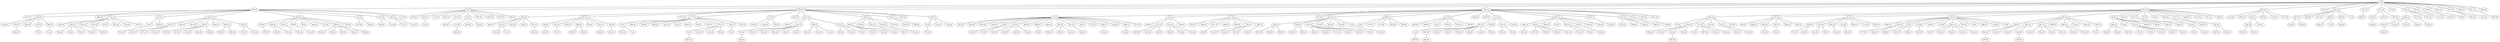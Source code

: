 graph{
"210 (1)" -- "417 (4)";
"21 (2)" -- "185 (5)";
"13 (3)" -- "201 (4)";
"63 (2)" -- "199 (5)";
"168 (3)" -- "362 (4)";
"3 (2)" -- "139 (5)";
"291 (3)" -- "145 (4)";
"254 (2)" -- "31 (5)";
"90 (3)" -- "497 (4)";
"119 (2)" -- "86 (5)";
"22 (3)" -- "329 (4)";
"149 (2)" -- "129 (5)";
"400 (3)" -- "267 (4)";
"51 (2)" -- "379 (5)";
"407 (3)" -- "412 (4)";
"18 (4)" -- "157 (5)";
"22 (3)" -- "337 (4)";
"194 (4)" -- "288 (5)";
"210 (1)" -- "462 (4)";
"422 (2)" -- "463 (5)";
"159 (2)" -- "460 (4)";
"326 (3)" -- "73 (5)";
"21 (2)" -- "334 (4)";
"21 (2)" -- "430 (5)";
"364 (2)" -- "357 (4)";
"135 (4)" -- "426 (5)";
"3 (2)" -- "17 (4)";
"168 (3)" -- "444 (5)";
"407 (3)" -- "338 (4)";
"40 (3)" -- "179 (5)";
"21 (2)" -- "192 (4)";
"226 (4)" -- "246 (5)";
"356 (1)" -- "371 (4)";
"180 (3)" -- "335 (5)";
"47 (2)" -- "255 (4)";
"119 (2)" -- "466 (5)";
"177 (2)" -- "399 (4)";
"378 (3)" -- "456 (5)";
"87 (3)" -- "2 (4)";
"98 (3)" -- "203 (5)";
"177 (2)" -- "198 (4)";
"77 (3)" -- "333 (5)";
"177 (2)" -- "488 (4)";
"68 (3)" -- "107 (5)";
"22 (3)" -- "306 (4)";
"435 (2)" -- "386 (5)";
"345 (1)" -- "472 (4)";
"356 (1)" -- "482 (5)";
"22 (3)" -- "112 (4)";
"22 (3)" -- "420 (5)";
"34 (2)" -- "54 (4)";
"293 (1)" -- "60 (5)";
"352 (2)" -- "152 (4)";
"275 (3)" -- "273 (5)";
"314 (3)" -- "305 (4)";
"14 (4)" -- "212 (5)";
"229 (3)" -- "377 (4)";
"51 (2)" -- "268 (5)";
"330 (3)" -- "403 (4)";
"314 (3)" -- "311 (5)";
"354 (3)" -- "388 (4)";
"224 (4)" -- "259 (5)";
"49 (2)" -- "434 (4)";
"275 (3)" -- "79 (5)";
"355 (3)" -- "227 (4)";
"233 (4)" -- "470 (5)";
"290 (3)" -- "6 (4)";
"78 (4)" -- "81 (5)";
"181 (3)" -- "347 (4)";
"362 (4)" -- "294 (5)";
"465 (3)" -- "218 (4)";
"67 (3)" -- "409 (5)";
"133 (3)" -- "150 (4)";
"240 (3)" -- "318 (5)";
"127 (3)" -- "14 (4)";
"0 (0)" -- "184 (5)";
"34 (2)" -- "406 (4)";
"337 (4)" -- "361 (5)";
"167 (3)" -- "238 (4)";
"181 (3)" -- "209 (5)";
"291 (3)" -- "164 (4)";
"387 (4)" -- "359 (5)";
"293 (1)" -- "32 (4)";
"415 (4)" -- "242 (5)";
"83 (3)" -- "284 (4)";
"9 (3)" -- "366 (5)";
"293 (1)" -- "26 (4)";
"345 (1)" -- "348 (5)";
"352 (2)" -- "78 (4)";
"112 (4)" -- "445 (5)";
"149 (2)" -- "380 (4)";
"330 (3)" -- "309 (5)";
"422 (2)" -- "261 (4)";
"104 (2)" -- "283 (5)";
"205 (2)" -- "233 (4)";
"455 (4)" -- "206 (5)";
"49 (2)" -- "498 (4)";
"253 (3)" -- "484 (5)";
"90 (3)" -- "190 (4)";
"357 (4)" -- "70 (5)";
"63 (2)" -- "158 (4)";
"290 (3)" -- "170 (5)";
"97 (3)" -- "245 (4)";
"47 (2)" -- "323 (5)";
"364 (2)" -- "432 (4)";
"177 (2)" -- "431 (5)";
"330 (3)" -- "137 (4)";
"111 (3)" -- "11 (5)";
"111 (3)" -- "367 (4)";
"345 (1)" -- "264 (5)";
"47 (2)" -- "224 (4)";
"471 (3)" -- "69 (5)";
"12 (2)" -- "350 (4)";
"202 (3)" -- "64 (5)";
"177 (2)" -- "55 (4)";
"337 (4)" -- "84 (5)";
"19 (3)" -- "475 (4)";
"384 (3)" -- "324 (5)";
"446 (3)" -- "303 (4)";
"465 (3)" -- "414 (5)";
"165 (2)" -- "208 (4)";
"121 (4)" -- "204 (5)";
"354 (3)" -- "66 (4)";
"296 (3)" -- "106 (5)";
"52 (3)" -- "391 (4)";
"176 (4)" -- "225 (5)";
"165 (2)" -- "327 (4)";
"177 (2)" -- "485 (5)";
"177 (2)" -- "36 (4)";
"293 (1)" -- "496 (5)";
"205 (2)" -- "88 (4)";
"9 (3)" -- "343 (5)";
"21 (2)" -- "493 (4)";
"494 (3)" -- "316 (4)";
"207 (2)" -- "265 (5)";
"159 (2)" -- "216 (4)";
"435 (2)" -- "153 (5)";
"364 (2)" -- "62 (4)";
"87 (3)" -- "469 (5)";
"393 (2)" -- "222 (4)";
"391 (4)" -- "453 (5)";
"98 (3)" -- "35 (4)";
"329 (4)" -- "76 (5)";
"82 (3)" -- "270 (4)";
"164 (4)" -- "126 (5)";
"51 (2)" -- "490 (5)";
"492 (2)" -- "244 (4)";
"152 (4)" -- "103 (5)";
"293 (1)" -- "151 (4)";
"152 (4)" -- "300 (5)";
"446 (3)" -- "415 (4)";
"230 (4)" -- "10 (5)";
"410 (3)" -- "450 (4)";
"387 (4)" -- "101 (5)";
"19 (3)" -- "320 (4)";
"276 (3)" -- "94 (5)";
"104 (2)" -- "461 (4)";
"423 (3)" -- "279 (5)";
"254 (2)" -- "413 (4)";
"329 (4)" -- "59 (5)";
"111 (3)" -- "39 (4)";
"51 (2)" -- "454 (5)";
"253 (3)" -- "473 (4)";
"304 (3)" -- "297 (5)";
"104 (2)" -- "398 (4)";
"275 (3)" -- "219 (5)";
"492 (2)" -- "61 (4)";
"468 (3)" -- "24 (5)";
"352 (2)" -- "443 (4)";
"304 (3)" -- "25 (5)";
"34 (2)" -- "80 (4)";
"312 (4)" -- "282 (5)";
"0 (0)" -- "257 (3)";
"205 (2)" -- "96 (4)";
"423 (3)" -- "135 (4)";
"5 (4)" -- "451 (5)";
"356 (1)" -- "77 (3)";
"187 (3)" -- "272 (4)";
"68 (3)" -- "376 (4)";
"177 (2)" -- "397 (5)";
"12 (2)" -- "410 (3)";
"21 (2)" -- "486 (4)";
"67 (3)" -- "235 (4)";
"0 (0)" -- "37 (5)";
"356 (1)" -- "478 (3)";
"381 (3)" -- "346 (4)";
"352 (2)" -- "236 (4)";
"391 (4)" -- "428 (5)";
"345 (1)" -- "143 (3)";
"410 (3)" -- "53 (4)";
"116 (3)" -- "263 (4)";
"356 (1)" -- "438 (5)";
"210 (1)" -- "19 (3)";
"364 (2)" -- "194 (4)";
"87 (3)" -- "48 (4)";
"47 (2)" -- "85 (5)";
"345 (1)" -- "83 (3)";
"178 (3)" -- "247 (4)";
"407 (3)" -- "38 (4)";
"34 (2)" -- "344 (5)";
"34 (2)" -- "275 (3)";
"83 (3)" -- "390 (4)";
"90 (3)" -- "395 (4)";
"230 (4)" -- "223 (5)";
"47 (2)" -- "354 (3)";
"159 (2)" -- "134 (4)";
"407 (3)" -- "447 (4)";
"275 (3)" -- "258 (5)";
"476 (2)" -- "446 (3)";
"435 (2)" -- "256 (4)";
"355 (3)" -- "477 (4)";
"251 (3)" -- "42 (5)";
"207 (2)" -- "423 (3)";
"478 (3)" -- "322 (4)";
"4 (3)" -- "161 (4)";
"321 (3)" -- "310 (5)";
"205 (2)" -- "97 (3)";
"49 (2)" -- "360 (4)";
"499 (3)" -- "433 (4)";
"369 (3)" -- "274 (5)";
"345 (1)" -- "231 (3)";
"159 (2)" -- "193 (4)";
"499 (3)" -- "162 (4)";
"88 (4)" -- "120 (5)";
"0 (0)" -- "65 (3)";
"205 (2)" -- "382 (4)";
"499 (3)" -- "113 (4)";
"358 (3)" -- "228 (5)";
"104 (2)" -- "355 (3)";
"127 (3)" -- "292 (4)";
"421 (3)" -- "442 (4)";
"87 (3)" -- "370 (5)";
"210 (1)" -- "375 (3)";
"290 (3)" -- "277 (4)";
"189 (3)" -- "58 (4)";
"181 (3)" -- "458 (5)";
"356 (1)" -- "369 (3)";
"3 (2)" -- "281 (4)";
"155 (3)" -- "75 (4)";
"83 (3)" -- "44 (5)";
"51 (2)" -- "471 (3)";
"0 (0)" -- "402 (4)";
"296 (3)" -- "452 (4)";
"159 (2)" -- "8 (6)";
"177 (2)" -- "373 (3)";
"369 (3)" -- "18 (4)";
"349 (3)" -- "72 (4)";
"306 (4)" -- "124 (6)";
"34 (2)" -- "180 (3)";
"83 (3)" -- "278 (4)";
"202 (3)" -- "339 (4)";
"251 (3)" -- "308 (6)";
"293 (1)" -- "52 (3)";
"87 (3)" -- "285 (4)";
"286 (3)" -- "249 (4)";
"254 (2)" -- "111 (3)";
"159 (2)" -- "188 (4)";
"358 (3)" -- "71 (4)";
"492 (2)" -- "487 (3)";
"9 (3)" -- "108 (4)";
"374 (3)" -- "250 (4)";
"207 (2)" -- "173 (3)";
"186 (3)" -- "140 (4)";
"43 (3)" -- "280 (4)";
"205 (2)" -- "240 (3)";
"251 (3)" -- "142 (4)";
"123 (3)" -- "481 (4)";
"393 (2)" -- "40 (3)";
"77 (3)" -- "166 (4)";
"21 (2)" -- "56 (4)";
"119 (2)" -- "147 (3)";
"22 (3)" -- "171 (4)";
"304 (3)" -- "313 (4)";
"345 (1)" -- "50 (3)";
"119 (2)" -- "266 (4)";
"40 (3)" -- "220 (4)";
"21 (2)" -- "172 (3)";
"476 (2)" -- "341 (4)";
"40 (3)" -- "29 (4)";
"0 (0)" -- "389 (3)";
"77 (3)" -- "252 (4)";
"487 (3)" -- "331 (4)";
"422 (2)" -- "46 (3)";
"381 (3)" -- "479 (4)";
"173 (3)" -- "20 (4)";
"0 (0)" -- "293 (1)";
"492 (2)" -- "16 (3)";
"392 (3)" -- "93 (4)";
"180 (3)" -- "459 (4)";
"0 (0)" -- "356 (1)";
"104 (2)" -- "365 (3)";
"187 (3)" -- "226 (4)";
"180 (3)" -- "467 (4)";
"0 (0)" -- "345 (1)";
"3 (2)" -- "123 (3)";
"205 (2)" -- "117 (4)";
"375 (3)" -- "160 (4)";
"0 (0)" -- "210 (1)";
"254 (2)" -- "43 (3)";
"136 (3)" -- "57 (4)";
"50 (3)" -- "183 (4)";
"356 (1)" -- "207 (2)";
"0 (0)" -- "374 (3)";
"159 (2)" -- "239 (4)";
"355 (3)" -- "351 (4)";
"210 (1)" -- "205 (2)";
"49 (2)" -- "175 (3)";
"87 (3)" -- "114 (4)";
"231 (3)" -- "372 (4)";
"345 (1)" -- "492 (2)";
"104 (2)" -- "304 (3)";
"257 (3)" -- "480 (4)";
"136 (3)" -- "163 (4)";
"345 (1)" -- "12 (2)";
"476 (2)" -- "321 (3)";
"159 (2)" -- "74 (4)";
"147 (3)" -- "95 (4)";
"210 (1)" -- "47 (2)";
"119 (2)" -- "262 (3)";
"159 (2)" -- "176 (4)";
"381 (3)" -- "418 (4)";
"210 (1)" -- "104 (2)";
"165 (2)" -- "358 (3)";
"345 (1)" -- "287 (4)";
"373 (3)" -- "271 (4)";
"345 (1)" -- "352 (2)";
"165 (2)" -- "286 (3)";
"336 (3)" -- "33 (4)";
"446 (3)" -- "215 (4)";
"345 (1)" -- "21 (2)";
"165 (2)" -- "202 (3)";
"23 (3)" -- "234 (4)";
"290 (3)" -- "105 (4)";
"345 (1)" -- "63 (2)";
"149 (2)" -- "349 (3)";
"290 (3)" -- "299 (4)";
"13 (3)" -- "7 (4)";
"0 (0)" -- "3 (2)";
"364 (2)" -- "342 (3)";
"229 (3)" -- "425 (4)";
"330 (3)" -- "196 (4)";
"293 (1)" -- "119 (2)";
"364 (2)" -- "296 (3)";
"200 (3)" -- "439 (4)";
"178 (3)" -- "328 (4)";
"356 (1)" -- "422 (2)";
"177 (2)" -- "243 (3)";
"68 (3)" -- "489 (4)";
"253 (3)" -- "130 (4)";
"0 (0)" -- "476 (2)";
"149 (2)" -- "155 (3)";
"22 (3)" -- "401 (4)";
"478 (3)" -- "295 (4)";
"345 (1)" -- "51 (2)";
"393 (2)" -- "464 (3)";
"314 (3)" -- "340 (4)";
"210 (1)" -- "27 (4)";
"293 (1)" -- "435 (2)";
"149 (2)" -- "378 (3)";
"173 (3)" -- "301 (4)";
"68 (3)" -- "221 (4)";
"356 (1)" -- "393 (2)";
"0 (0)" -- "189 (3)";
"23 (3)" -- "121 (4)";
"205 (2)" -- "319 (4)";
"356 (1)" -- "177 (2)";
"435 (2)" -- "392 (3)";
"383 (3)" -- "115 (4)";
"3 (2)" -- "396 (4)";
"210 (1)" -- "149 (2)";
"492 (2)" -- "138 (3)";
"181 (3)" -- "156 (4)";
"87 (3)" -- "99 (4)";
"293 (1)" -- "34 (2)";
"422 (2)" -- "411 (3)";
"373 (3)" -- "141 (4)";
"47 (2)" -- "441 (4)";
"293 (1)" -- "254 (2)";
"119 (2)" -- "494 (3)";
"369 (3)" -- "332 (4)";
"3 (2)" -- "260 (4)";
"0 (0)" -- "49 (2)";
"3 (2)" -- "326 (3)";
"47 (2)" -- "125 (4)";
"304 (3)" -- "440 (4)";
"0 (0)" -- "187 (3)";
"356 (1)" -- "364 (2)";
"21 (2)" -- "421 (3)";
"133 (3)" -- "41 (4)";
"423 (3)" -- "169 (4)";
"0 (0)" -- "165 (2)";
"207 (2)" -- "499 (3)";
"83 (3)" -- "419 (4)";
"423 (3)" -- "394 (4)";
"293 (1)" -- "159 (2)";
"3 (2)" -- "237 (3)";
"231 (3)" -- "109 (4)";
"423 (3)" -- "92 (4)";
"177 (2)" -- "13 (3)";
"352 (2)" -- "4 (3)";
"423 (3)" -- "182 (4)";
"345 (1)" -- "211 (4)";
"293 (1)" -- "167 (3)";
"47 (2)" -- "197 (3)";
"231 (3)" -- "368 (4)";
"49 (2)" -- "217 (4)";
"3 (2)" -- "23 (3)";
"435 (2)" -- "407 (3)";
"65 (3)" -- "474 (4)";
"200 (3)" -- "30 (4)";
"63 (2)" -- "67 (3)";
"352 (2)" -- "330 (3)";
"375 (3)" -- "110 (4)";
"21 (2)" -- "248 (4)";
"345 (1)" -- "290 (3)";
"352 (2)" -- "90 (3)";
"373 (3)" -- "5 (4)";
"251 (3)" -- "325 (4)";
"21 (2)" -- "468 (3)";
"364 (2)" -- "116 (3)";
"111 (3)" -- "298 (4)";
"330 (3)" -- "404 (4)";
"12 (2)" -- "87 (3)";
"21 (2)" -- "98 (3)";
"373 (3)" -- "89 (4)";
"393 (2)" -- "427 (4)";
"492 (2)" -- "400 (3)";
"435 (2)" -- "291 (3)";
"173 (3)" -- "15 (4)";
"200 (3)" -- "102 (4)";
"205 (2)" -- "200 (3)";
"435 (2)" -- "168 (3)";
"487 (3)" -- "45 (4)";
"251 (3)" -- "416 (4)";
"210 (1)" -- "127 (3)";
"293 (1)" -- "384 (3)";
"240 (3)" -- "353 (4)";
"143 (3)" -- "232 (4)";
"492 (2)" -- "68 (3)";
"422 (2)" -- "133 (3)";
"314 (3)" -- "312 (4)";
"200 (3)" -- "424 (4)";
"0 (0)" -- "491 (3)";
"21 (2)" -- "383 (3)";
"365 (3)" -- "495 (4)";
"187 (3)" -- "307 (4)";
"293 (1)" -- "22 (3)";
"159 (2)" -- "229 (3)";
"231 (3)" -- "144 (4)";
"289 (3)" -- "122 (4)";
"63 (2)" -- "253 (3)";
"435 (2)" -- "465 (3)";
"365 (3)" -- "405 (4)";
"275 (3)" -- "363 (5)";
"254 (2)" -- "314 (3)";
"49 (2)" -- "82 (3)";
"374 (3)" -- "213 (4)";
"83 (3)" -- "195 (5)";
"104 (2)" -- "28 (3)";
"165 (2)" -- "1 (3)";
"178 (3)" -- "457 (4)";
"28 (3)" -- "174 (5)";
"51 (2)" -- "178 (3)";
"393 (2)" -- "276 (3)";
"254 (2)" -- "437 (4)";
"354 (3)" -- "100 (5)";
"21 (2)" -- "181 (3)";
"0 (0)" -- "408 (4)";
"304 (3)" -- "483 (4)";
"2 (4)" -- "429 (5)";
"177 (2)" -- "336 (3)";
"12 (2)" -- "118 (4)";
"446 (3)" -- "436 (4)";
"354 (3)" -- "128 (5)";
"159 (2)" -- "9 (3)";
"82 (3)" -- "387 (4)";
"43 (3)" -- "315 (4)";
"67 (3)" -- "449 (5)";
"210 (1)" -- "136 (3)";
"200 (3)" -- "385 (4)";
"28 (3)" -- "214 (4)";
"23 (3)" -- "132 (5)";
"159 (2)" -- "251 (3)";
"87 (3)" -- "455 (4)";
"342 (3)" -- "241 (4)";
"492 (2)" -- "154 (5)";
"21 (2)" -- "289 (3)";
"293 (1)" -- "91 (4)";
"16 (3)" -- "146 (4)";
"293 (1)" -- "148 (5)";
"51 (2)" -- "186 (3)";
"167 (3)" -- "230 (4)";
"464 (3)" -- "191 (4)";
"3 (2)" -- "448 (5)";
"21 (2)" -- "381 (3)";
"476 (2)" -- "131 (4)";
"411 (3)" -- "269 (4)";
"21 (2)" -- "317 (5)";
"491 (3)" -- "302 (4)";
}
